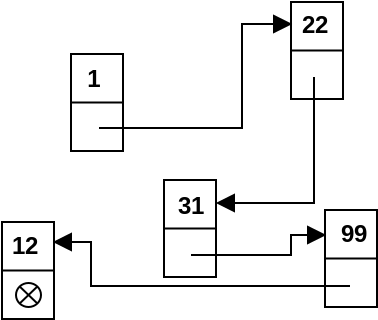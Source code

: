 <?xml version="1.0" encoding="UTF-8"?>
<dia:diagram xmlns:dia="http://www.lysator.liu.se/~alla/dia/">
  <dia:layer name="Background" visible="true">
    <dia:group>
      <dia:object type="Standard - Box" version="0" id="O0">
        <dia:attribute name="obj_pos">
          <dia:point val="5.6,4.2"/>
        </dia:attribute>
        <dia:attribute name="obj_bb">
          <dia:rectangle val="5.55,4.15;8.25,9.1"/>
        </dia:attribute>
        <dia:attribute name="elem_corner">
          <dia:point val="5.6,4.2"/>
        </dia:attribute>
        <dia:attribute name="elem_width">
          <dia:real val="2.6"/>
        </dia:attribute>
        <dia:attribute name="elem_height">
          <dia:real val="4.85"/>
        </dia:attribute>
        <dia:attribute name="show_background">
          <dia:boolean val="true"/>
        </dia:attribute>
      </dia:object>
      <dia:object type="Standard - Line" version="0" id="O1">
        <dia:attribute name="obj_pos">
          <dia:point val="5.6,6.625"/>
        </dia:attribute>
        <dia:attribute name="obj_bb">
          <dia:rectangle val="5.55,6.575;8.25,6.675"/>
        </dia:attribute>
        <dia:attribute name="conn_endpoints">
          <dia:point val="5.6,6.625"/>
          <dia:point val="8.2,6.625"/>
        </dia:attribute>
        <dia:attribute name="numcp">
          <dia:int val="1"/>
        </dia:attribute>
        <dia:connections>
          <dia:connection handle="0" to="O0" connection="3"/>
          <dia:connection handle="1" to="O0" connection="4"/>
        </dia:connections>
      </dia:object>
    </dia:group>
    <dia:group>
      <dia:object type="Standard - Box" version="0" id="O2">
        <dia:attribute name="obj_pos">
          <dia:point val="10.25,10.5"/>
        </dia:attribute>
        <dia:attribute name="obj_bb">
          <dia:rectangle val="10.2,10.45;12.9,15.4"/>
        </dia:attribute>
        <dia:attribute name="elem_corner">
          <dia:point val="10.25,10.5"/>
        </dia:attribute>
        <dia:attribute name="elem_width">
          <dia:real val="2.6"/>
        </dia:attribute>
        <dia:attribute name="elem_height">
          <dia:real val="4.85"/>
        </dia:attribute>
        <dia:attribute name="show_background">
          <dia:boolean val="true"/>
        </dia:attribute>
      </dia:object>
      <dia:object type="Standard - Line" version="0" id="O3">
        <dia:attribute name="obj_pos">
          <dia:point val="10.25,12.925"/>
        </dia:attribute>
        <dia:attribute name="obj_bb">
          <dia:rectangle val="10.2,12.875;12.9,12.975"/>
        </dia:attribute>
        <dia:attribute name="conn_endpoints">
          <dia:point val="10.25,12.925"/>
          <dia:point val="12.85,12.925"/>
        </dia:attribute>
        <dia:attribute name="numcp">
          <dia:int val="1"/>
        </dia:attribute>
        <dia:connections>
          <dia:connection handle="0" to="O2" connection="3"/>
          <dia:connection handle="1" to="O2" connection="4"/>
        </dia:connections>
      </dia:object>
    </dia:group>
    <dia:group>
      <dia:object type="Standard - Box" version="0" id="O4">
        <dia:attribute name="obj_pos">
          <dia:point val="16.6,1.6"/>
        </dia:attribute>
        <dia:attribute name="obj_bb">
          <dia:rectangle val="16.55,1.55;19.25,6.5"/>
        </dia:attribute>
        <dia:attribute name="elem_corner">
          <dia:point val="16.6,1.6"/>
        </dia:attribute>
        <dia:attribute name="elem_width">
          <dia:real val="2.6"/>
        </dia:attribute>
        <dia:attribute name="elem_height">
          <dia:real val="4.85"/>
        </dia:attribute>
        <dia:attribute name="show_background">
          <dia:boolean val="true"/>
        </dia:attribute>
      </dia:object>
      <dia:object type="Standard - Line" version="0" id="O5">
        <dia:attribute name="obj_pos">
          <dia:point val="16.6,4.025"/>
        </dia:attribute>
        <dia:attribute name="obj_bb">
          <dia:rectangle val="16.55,3.975;19.25,4.075"/>
        </dia:attribute>
        <dia:attribute name="conn_endpoints">
          <dia:point val="16.6,4.025"/>
          <dia:point val="19.2,4.025"/>
        </dia:attribute>
        <dia:attribute name="numcp">
          <dia:int val="1"/>
        </dia:attribute>
        <dia:connections>
          <dia:connection handle="0" to="O4" connection="3"/>
          <dia:connection handle="1" to="O4" connection="4"/>
        </dia:connections>
      </dia:object>
    </dia:group>
    <dia:group>
      <dia:object type="Standard - Box" version="0" id="O6">
        <dia:attribute name="obj_pos">
          <dia:point val="18.3,12"/>
        </dia:attribute>
        <dia:attribute name="obj_bb">
          <dia:rectangle val="18.25,11.95;20.95,16.9"/>
        </dia:attribute>
        <dia:attribute name="elem_corner">
          <dia:point val="18.3,12"/>
        </dia:attribute>
        <dia:attribute name="elem_width">
          <dia:real val="2.6"/>
        </dia:attribute>
        <dia:attribute name="elem_height">
          <dia:real val="4.85"/>
        </dia:attribute>
        <dia:attribute name="show_background">
          <dia:boolean val="true"/>
        </dia:attribute>
      </dia:object>
      <dia:object type="Standard - Line" version="0" id="O7">
        <dia:attribute name="obj_pos">
          <dia:point val="18.3,14.425"/>
        </dia:attribute>
        <dia:attribute name="obj_bb">
          <dia:rectangle val="18.25,14.375;20.95,14.475"/>
        </dia:attribute>
        <dia:attribute name="conn_endpoints">
          <dia:point val="18.3,14.425"/>
          <dia:point val="20.9,14.425"/>
        </dia:attribute>
        <dia:attribute name="numcp">
          <dia:int val="1"/>
        </dia:attribute>
        <dia:connections>
          <dia:connection handle="0" to="O6" connection="3"/>
          <dia:connection handle="1" to="O6" connection="4"/>
        </dia:connections>
      </dia:object>
    </dia:group>
    <dia:group>
      <dia:object type="Standard - Box" version="0" id="O8">
        <dia:attribute name="obj_pos">
          <dia:point val="2.15,12.6"/>
        </dia:attribute>
        <dia:attribute name="obj_bb">
          <dia:rectangle val="2.1,12.55;4.8,17.5"/>
        </dia:attribute>
        <dia:attribute name="elem_corner">
          <dia:point val="2.15,12.6"/>
        </dia:attribute>
        <dia:attribute name="elem_width">
          <dia:real val="2.6"/>
        </dia:attribute>
        <dia:attribute name="elem_height">
          <dia:real val="4.85"/>
        </dia:attribute>
        <dia:attribute name="show_background">
          <dia:boolean val="true"/>
        </dia:attribute>
      </dia:object>
      <dia:object type="Standard - Line" version="0" id="O9">
        <dia:attribute name="obj_pos">
          <dia:point val="2.15,15.025"/>
        </dia:attribute>
        <dia:attribute name="obj_bb">
          <dia:rectangle val="2.1,14.975;4.8,15.075"/>
        </dia:attribute>
        <dia:attribute name="conn_endpoints">
          <dia:point val="2.15,15.025"/>
          <dia:point val="4.75,15.025"/>
        </dia:attribute>
        <dia:attribute name="numcp">
          <dia:int val="1"/>
        </dia:attribute>
        <dia:connections>
          <dia:connection handle="0" to="O8" connection="3"/>
          <dia:connection handle="1" to="O8" connection="4"/>
        </dia:connections>
      </dia:object>
    </dia:group>
    <dia:object type="Standard - Text" version="0" id="O10">
      <dia:attribute name="obj_pos">
        <dia:point val="6.75,5.85"/>
      </dia:attribute>
      <dia:attribute name="obj_bb">
        <dia:rectangle val="6.4,4.75;7.1,6.6"/>
      </dia:attribute>
      <dia:attribute name="text">
        <dia:composite type="text">
          <dia:attribute name="string">
            <dia:string>#1#</dia:string>
          </dia:attribute>
          <dia:attribute name="font">
            <dia:font family="arial" style="80" name="Helvetica-Bold"/>
          </dia:attribute>
          <dia:attribute name="height">
            <dia:real val="1.5"/>
          </dia:attribute>
          <dia:attribute name="pos">
            <dia:point val="6.75,5.85"/>
          </dia:attribute>
          <dia:attribute name="color">
            <dia:color val="#000000"/>
          </dia:attribute>
          <dia:attribute name="alignment">
            <dia:enum val="1"/>
          </dia:attribute>
        </dia:composite>
      </dia:attribute>
    </dia:object>
    <dia:object type="Standard - Text" version="0" id="O11">
      <dia:attribute name="obj_pos">
        <dia:point val="11.598,12.2"/>
      </dia:attribute>
      <dia:attribute name="obj_bb">
        <dia:rectangle val="10.873,11.1;12.322,12.95"/>
      </dia:attribute>
      <dia:attribute name="text">
        <dia:composite type="text">
          <dia:attribute name="string">
            <dia:string>#31#</dia:string>
          </dia:attribute>
          <dia:attribute name="font">
            <dia:font family="arial" style="80" name="Helvetica-Bold"/>
          </dia:attribute>
          <dia:attribute name="height">
            <dia:real val="1.5"/>
          </dia:attribute>
          <dia:attribute name="pos">
            <dia:point val="11.598,12.2"/>
          </dia:attribute>
          <dia:attribute name="color">
            <dia:color val="#000000"/>
          </dia:attribute>
          <dia:attribute name="alignment">
            <dia:enum val="1"/>
          </dia:attribute>
        </dia:composite>
      </dia:attribute>
    </dia:object>
    <dia:object type="Standard - Text" version="0" id="O12">
      <dia:attribute name="obj_pos">
        <dia:point val="17.8,3.15"/>
      </dia:attribute>
      <dia:attribute name="obj_bb">
        <dia:rectangle val="17.014,2.014;18.55,3.973"/>
      </dia:attribute>
      <dia:attribute name="text">
        <dia:composite type="text">
          <dia:attribute name="string">
            <dia:string>#22#</dia:string>
          </dia:attribute>
          <dia:attribute name="font">
            <dia:font family="arial" style="80" name="Helvetica-Bold"/>
          </dia:attribute>
          <dia:attribute name="height">
            <dia:real val="1.5"/>
          </dia:attribute>
          <dia:attribute name="pos">
            <dia:point val="17.8,3.15"/>
          </dia:attribute>
          <dia:attribute name="color">
            <dia:color val="#000000"/>
          </dia:attribute>
          <dia:attribute name="alignment">
            <dia:enum val="1"/>
          </dia:attribute>
        </dia:composite>
      </dia:attribute>
    </dia:object>
    <dia:object type="Standard - Text" version="0" id="O13">
      <dia:attribute name="obj_pos">
        <dia:point val="19.75,13.6"/>
      </dia:attribute>
      <dia:attribute name="obj_bb">
        <dia:rectangle val="19.05,12.5;20.45,14.35"/>
      </dia:attribute>
      <dia:attribute name="text">
        <dia:composite type="text">
          <dia:attribute name="string">
            <dia:string>#99#</dia:string>
          </dia:attribute>
          <dia:attribute name="font">
            <dia:font family="arial" style="80" name="Helvetica-Bold"/>
          </dia:attribute>
          <dia:attribute name="height">
            <dia:real val="1.5"/>
          </dia:attribute>
          <dia:attribute name="pos">
            <dia:point val="19.75,13.6"/>
          </dia:attribute>
          <dia:attribute name="color">
            <dia:color val="#000000"/>
          </dia:attribute>
          <dia:attribute name="alignment">
            <dia:enum val="1"/>
          </dia:attribute>
        </dia:composite>
      </dia:attribute>
    </dia:object>
    <dia:object type="Standard - Text" version="0" id="O14">
      <dia:attribute name="obj_pos">
        <dia:point val="3.3,14.2"/>
      </dia:attribute>
      <dia:attribute name="obj_bb">
        <dia:rectangle val="2.575,13.1;4.025,14.95"/>
      </dia:attribute>
      <dia:attribute name="text">
        <dia:composite type="text">
          <dia:attribute name="string">
            <dia:string>#12#</dia:string>
          </dia:attribute>
          <dia:attribute name="font">
            <dia:font family="arial" style="80" name="Helvetica-Bold"/>
          </dia:attribute>
          <dia:attribute name="height">
            <dia:real val="1.5"/>
          </dia:attribute>
          <dia:attribute name="pos">
            <dia:point val="3.3,14.2"/>
          </dia:attribute>
          <dia:attribute name="color">
            <dia:color val="#000000"/>
          </dia:attribute>
          <dia:attribute name="alignment">
            <dia:enum val="1"/>
          </dia:attribute>
        </dia:composite>
      </dia:attribute>
    </dia:object>
    <dia:object type="Standard - ZigZagLine" version="0" id="O15">
      <dia:attribute name="obj_pos">
        <dia:point val="7,7.9"/>
      </dia:attribute>
      <dia:attribute name="obj_bb">
        <dia:rectangle val="6.95,1.9;16.65,7.95"/>
      </dia:attribute>
      <dia:attribute name="orth_points">
        <dia:point val="7,7.9"/>
        <dia:point val="14.15,7.9"/>
        <dia:point val="14.15,2.7"/>
        <dia:point val="16.6,2.7"/>
      </dia:attribute>
      <dia:attribute name="orth_orient">
        <dia:enum val="0"/>
        <dia:enum val="1"/>
        <dia:enum val="0"/>
      </dia:attribute>
      <dia:attribute name="end_arrow">
        <dia:enum val="3"/>
      </dia:attribute>
      <dia:attribute name="end_arrow_length">
        <dia:real val="0.8"/>
      </dia:attribute>
      <dia:attribute name="end_arrow_width">
        <dia:real val="0.8"/>
      </dia:attribute>
    </dia:object>
    <dia:object type="Standard - ZigZagLine" version="0" id="O16">
      <dia:attribute name="obj_pos">
        <dia:point val="17.75,5.35"/>
      </dia:attribute>
      <dia:attribute name="obj_bb">
        <dia:rectangle val="12.85,5.3;17.8,12.45"/>
      </dia:attribute>
      <dia:attribute name="orth_points">
        <dia:point val="17.75,5.35"/>
        <dia:point val="17.75,11.65"/>
        <dia:point val="12.9,11.65"/>
      </dia:attribute>
      <dia:attribute name="orth_orient">
        <dia:enum val="1"/>
        <dia:enum val="0"/>
      </dia:attribute>
      <dia:attribute name="end_arrow">
        <dia:enum val="3"/>
      </dia:attribute>
      <dia:attribute name="end_arrow_length">
        <dia:real val="0.8"/>
      </dia:attribute>
      <dia:attribute name="end_arrow_width">
        <dia:real val="0.8"/>
      </dia:attribute>
    </dia:object>
    <dia:object type="Standard - ZigZagLine" version="0" id="O17">
      <dia:attribute name="obj_pos">
        <dia:point val="11.6,14.25"/>
      </dia:attribute>
      <dia:attribute name="obj_bb">
        <dia:rectangle val="11.55,12.45;18.35,14.3"/>
      </dia:attribute>
      <dia:attribute name="orth_points">
        <dia:point val="11.6,14.25"/>
        <dia:point val="16.6,14.25"/>
        <dia:point val="16.6,13.25"/>
        <dia:point val="18.3,13.25"/>
      </dia:attribute>
      <dia:attribute name="orth_orient">
        <dia:enum val="0"/>
        <dia:enum val="1"/>
        <dia:enum val="0"/>
      </dia:attribute>
      <dia:attribute name="end_arrow">
        <dia:enum val="3"/>
      </dia:attribute>
      <dia:attribute name="end_arrow_length">
        <dia:real val="0.8"/>
      </dia:attribute>
      <dia:attribute name="end_arrow_width">
        <dia:real val="0.8"/>
      </dia:attribute>
    </dia:object>
    <dia:object type="Standard - ZigZagLine" version="0" id="O18">
      <dia:attribute name="obj_pos">
        <dia:point val="19.55,15.8"/>
      </dia:attribute>
      <dia:attribute name="obj_bb">
        <dia:rectangle val="4.7,12.8;19.6,15.85"/>
      </dia:attribute>
      <dia:attribute name="orth_points">
        <dia:point val="19.55,15.8"/>
        <dia:point val="6.6,15.8"/>
        <dia:point val="6.6,13.6"/>
        <dia:point val="4.75,13.6"/>
      </dia:attribute>
      <dia:attribute name="orth_orient">
        <dia:enum val="0"/>
        <dia:enum val="1"/>
        <dia:enum val="0"/>
      </dia:attribute>
      <dia:attribute name="end_arrow">
        <dia:enum val="3"/>
      </dia:attribute>
      <dia:attribute name="end_arrow_length">
        <dia:real val="0.8"/>
      </dia:attribute>
      <dia:attribute name="end_arrow_width">
        <dia:real val="0.8"/>
      </dia:attribute>
    </dia:object>
    <dia:object type="SDL - Return" version="0" id="O19">
      <dia:attribute name="obj_pos">
        <dia:point val="2.85,15.65"/>
      </dia:attribute>
      <dia:attribute name="obj_bb">
        <dia:rectangle val="2.8,15.6;4.15,16.9"/>
      </dia:attribute>
      <dia:attribute name="elem_corner">
        <dia:point val="2.85,15.65"/>
      </dia:attribute>
      <dia:attribute name="elem_width">
        <dia:real val="1.25"/>
      </dia:attribute>
      <dia:attribute name="elem_height">
        <dia:real val="1.2"/>
      </dia:attribute>
      <dia:attribute name="show_background">
        <dia:boolean val="true"/>
      </dia:attribute>
      <dia:attribute name="flip_horizontal">
        <dia:boolean val="false"/>
      </dia:attribute>
      <dia:attribute name="flip_vertical">
        <dia:boolean val="false"/>
      </dia:attribute>
      <dia:attribute name="padding">
        <dia:real val="0.354"/>
      </dia:attribute>
    </dia:object>
  </dia:layer>
</dia:diagram>
